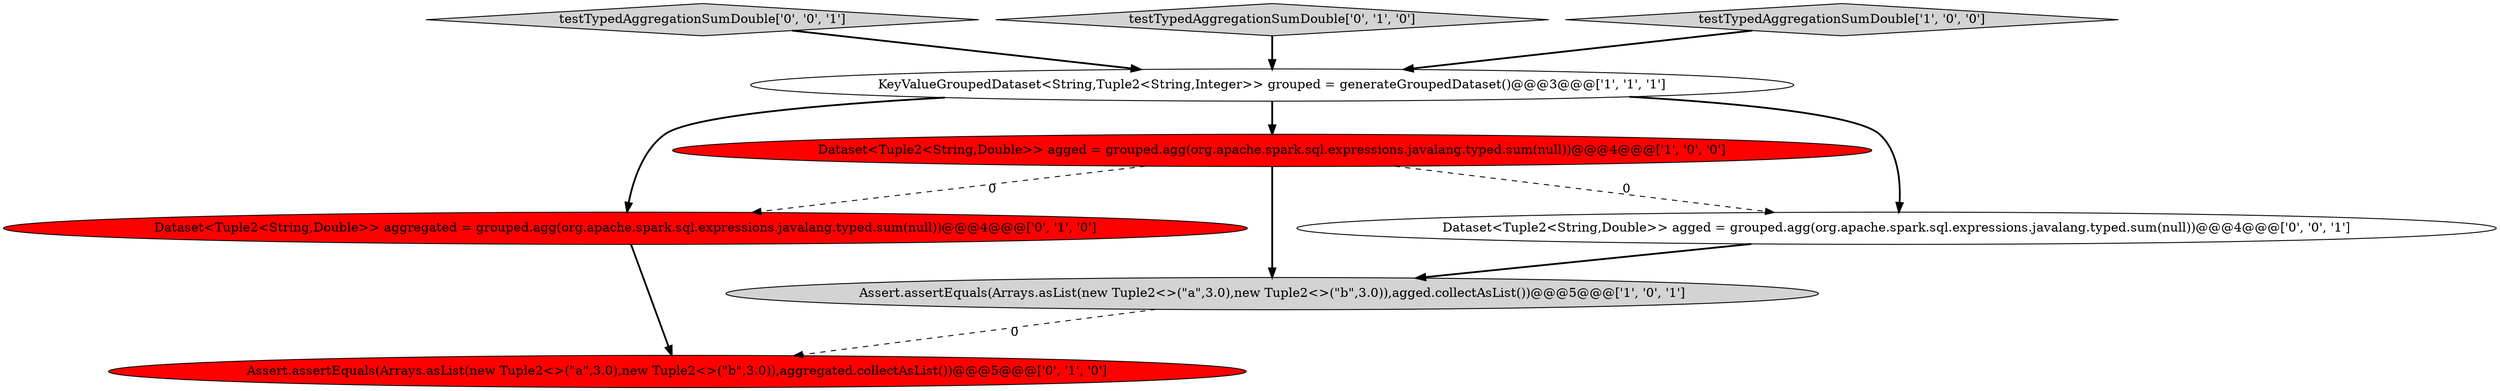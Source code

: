 digraph {
5 [style = filled, label = "Dataset<Tuple2<String,Double>> aggregated = grouped.agg(org.apache.spark.sql.expressions.javalang.typed.sum(null))@@@4@@@['0', '1', '0']", fillcolor = red, shape = ellipse image = "AAA1AAABBB2BBB"];
1 [style = filled, label = "KeyValueGroupedDataset<String,Tuple2<String,Integer>> grouped = generateGroupedDataset()@@@3@@@['1', '1', '1']", fillcolor = white, shape = ellipse image = "AAA0AAABBB1BBB"];
8 [style = filled, label = "testTypedAggregationSumDouble['0', '0', '1']", fillcolor = lightgray, shape = diamond image = "AAA0AAABBB3BBB"];
6 [style = filled, label = "testTypedAggregationSumDouble['0', '1', '0']", fillcolor = lightgray, shape = diamond image = "AAA0AAABBB2BBB"];
4 [style = filled, label = "Assert.assertEquals(Arrays.asList(new Tuple2<>(\"a\",3.0),new Tuple2<>(\"b\",3.0)),aggregated.collectAsList())@@@5@@@['0', '1', '0']", fillcolor = red, shape = ellipse image = "AAA1AAABBB2BBB"];
7 [style = filled, label = "Dataset<Tuple2<String,Double>> agged = grouped.agg(org.apache.spark.sql.expressions.javalang.typed.sum(null))@@@4@@@['0', '0', '1']", fillcolor = white, shape = ellipse image = "AAA0AAABBB3BBB"];
2 [style = filled, label = "Assert.assertEquals(Arrays.asList(new Tuple2<>(\"a\",3.0),new Tuple2<>(\"b\",3.0)),agged.collectAsList())@@@5@@@['1', '0', '1']", fillcolor = lightgray, shape = ellipse image = "AAA0AAABBB1BBB"];
0 [style = filled, label = "testTypedAggregationSumDouble['1', '0', '0']", fillcolor = lightgray, shape = diamond image = "AAA0AAABBB1BBB"];
3 [style = filled, label = "Dataset<Tuple2<String,Double>> agged = grouped.agg(org.apache.spark.sql.expressions.javalang.typed.sum(null))@@@4@@@['1', '0', '0']", fillcolor = red, shape = ellipse image = "AAA1AAABBB1BBB"];
1->3 [style = bold, label=""];
1->5 [style = bold, label=""];
8->1 [style = bold, label=""];
6->1 [style = bold, label=""];
3->5 [style = dashed, label="0"];
3->2 [style = bold, label=""];
3->7 [style = dashed, label="0"];
1->7 [style = bold, label=""];
0->1 [style = bold, label=""];
7->2 [style = bold, label=""];
5->4 [style = bold, label=""];
2->4 [style = dashed, label="0"];
}
